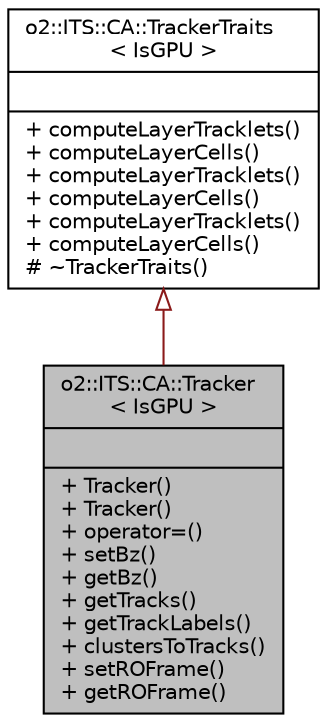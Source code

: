 digraph "o2::ITS::CA::Tracker&lt; IsGPU &gt;"
{
 // INTERACTIVE_SVG=YES
  bgcolor="transparent";
  edge [fontname="Helvetica",fontsize="10",labelfontname="Helvetica",labelfontsize="10"];
  node [fontname="Helvetica",fontsize="10",shape=record];
  Node1 [label="{o2::ITS::CA::Tracker\l\< IsGPU \>\n||+ Tracker()\l+ Tracker()\l+ operator=()\l+ setBz()\l+ getBz()\l+ getTracks()\l+ getTrackLabels()\l+ clustersToTracks()\l+ setROFrame()\l+ getROFrame()\l}",height=0.2,width=0.4,color="black", fillcolor="grey75", style="filled" fontcolor="black"];
  Node2 -> Node1 [dir="back",color="firebrick4",fontsize="10",style="solid",arrowtail="onormal",fontname="Helvetica"];
  Node2 [label="{o2::ITS::CA::TrackerTraits\l\< IsGPU \>\n||+ computeLayerTracklets()\l+ computeLayerCells()\l+ computeLayerTracklets()\l+ computeLayerCells()\l+ computeLayerTracklets()\l+ computeLayerCells()\l# ~TrackerTraits()\l}",height=0.2,width=0.4,color="black",URL="$d7/d3c/classo2_1_1ITS_1_1CA_1_1TrackerTraits.html"];
}
